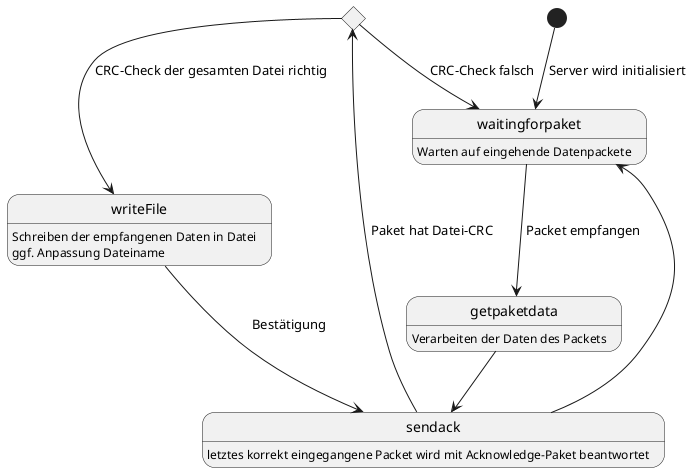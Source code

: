 @startuml
top to bottom direction
state crccheck <<choice>>
[*] --> waitingforpaket : Server wird initialisiert
waitingforpaket : Warten auf eingehende Datenpackete
waitingforpaket --> getpaketdata : Packet empfangen
getpaketdata --> sendack
getpaketdata : Verarbeiten der Daten des Packets
sendack --> waitingforpaket
sendack : letztes korrekt eingegangene Packet wird mit Acknowledge-Paket beantwortet
sendack --> crccheck : Paket hat Datei-CRC
crccheck --> waitingforpaket : CRC-Check falsch
crccheck --> writeFile : CRC-Check der gesamten Datei richtig
writeFile : Schreiben der empfangenen Daten in Datei
writeFile : ggf. Anpassung Dateiname
writeFile --> sendack : Bestätigung
@enduml